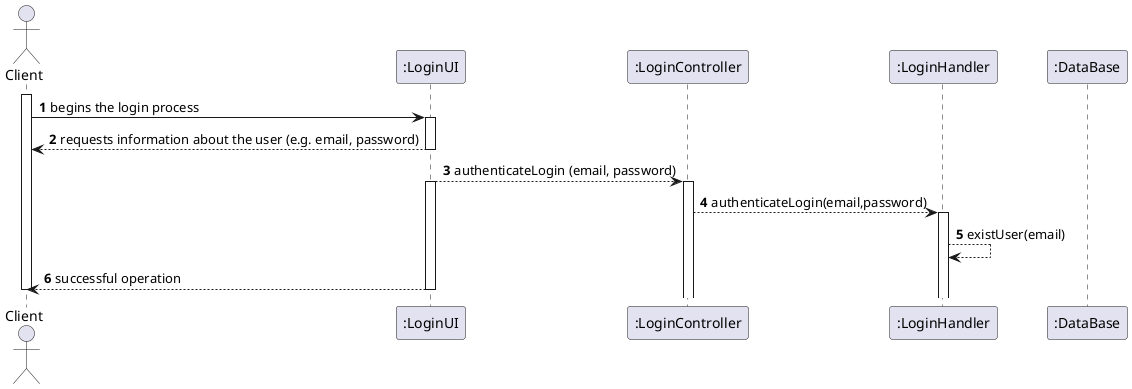 @startuml
autonumber

actor "Client" as ADM
participant ":LoginUI" as UI
participant ":LoginController" as CTRL
participant ":LoginHandler" as USH
participant ":DataBase" as DBE


activate ADM
ADM -> UI : begins the login process
activate UI

UI --> ADM : requests information about the user (e.g. email, password)
deactivate UI
UI --> CTRL : authenticateLogin (email, password)
activate CTRL
activate UI

CTRL --> USH : authenticateLogin(email,password)
activate USH

USH --> USH : existUser(email)



UI --> ADM : successful operation
deactivate UI

deactivate ADM
@enduml
